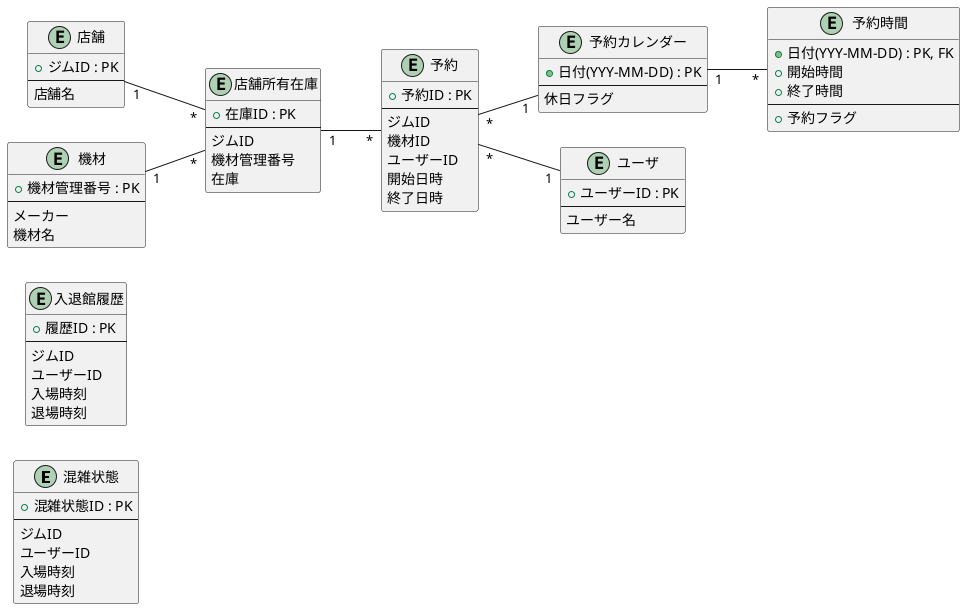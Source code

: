 @startuml

left to right direction

entity 混雑状態 {
    + 混雑状態ID : PK
    --
    ジムID
    ユーザーID
    入場時刻
    退場時刻
}

entity 入退館履歴 {
    + 履歴ID : PK
    --
    ジムID
    ユーザーID
    入場時刻
    退場時刻
}

entity 予約 {
    + 予約ID : PK
    --
    ジムID
    機材ID
    ユーザーID
    開始日時
    終了日時
}

entity 予約カレンダー {
    + 日付(YYY-MM-DD) : PK
    --
    休日フラグ
}

'30分単位で予約できる
entity 予約時間 {
    + 日付(YYY-MM-DD) : PK, FK
    + 開始時間
    + 終了時間
    --
    + 予約フラグ
}

entity 店舗 {
    + ジムID : PK
    --
    店舗名
}

entity 機材 {
    + 機材管理番号 : PK
    --
    メーカー
    機材名
}

entity 店舗所有在庫 {
    + 在庫ID : PK
    --
    ジムID
    機材管理番号
    在庫
}

entity ユーザ {
    + ユーザーID : PK
    --
    ユーザー名
}

機材 "1" -- "*" 店舗所有在庫
店舗 "1" -- "*" 店舗所有在庫
店舗所有在庫 "1" -- "*" 予約
予約 "*" -- "1" ユーザ
予約カレンダー "1" -- "*" 予約時間
予約 "*" -- "1" 予約カレンダー

@enduml